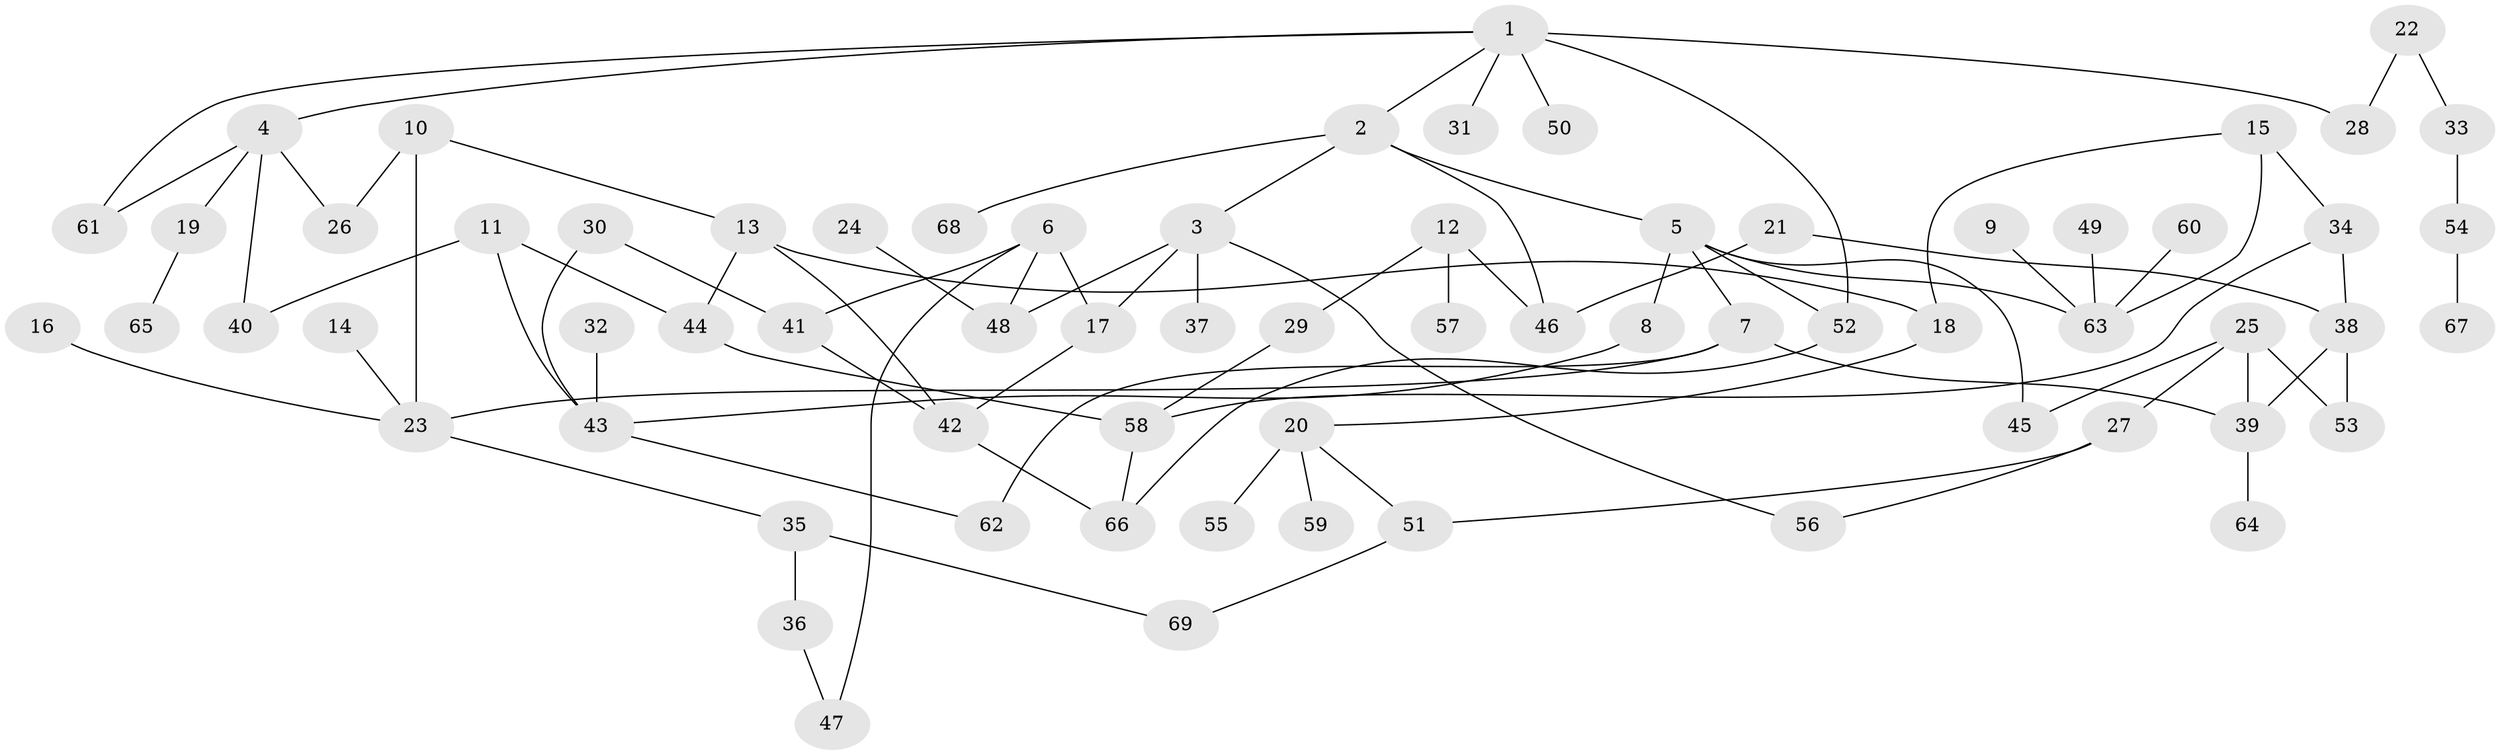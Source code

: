 // original degree distribution, {8: 0.01020408163265306, 5: 0.04081632653061224, 3: 0.1836734693877551, 4: 0.12244897959183673, 6: 0.04081632653061224, 2: 0.29591836734693877, 1: 0.30612244897959184}
// Generated by graph-tools (version 1.1) at 2025/36/03/04/25 23:36:12]
// undirected, 69 vertices, 91 edges
graph export_dot {
  node [color=gray90,style=filled];
  1;
  2;
  3;
  4;
  5;
  6;
  7;
  8;
  9;
  10;
  11;
  12;
  13;
  14;
  15;
  16;
  17;
  18;
  19;
  20;
  21;
  22;
  23;
  24;
  25;
  26;
  27;
  28;
  29;
  30;
  31;
  32;
  33;
  34;
  35;
  36;
  37;
  38;
  39;
  40;
  41;
  42;
  43;
  44;
  45;
  46;
  47;
  48;
  49;
  50;
  51;
  52;
  53;
  54;
  55;
  56;
  57;
  58;
  59;
  60;
  61;
  62;
  63;
  64;
  65;
  66;
  67;
  68;
  69;
  1 -- 2 [weight=1.0];
  1 -- 4 [weight=1.0];
  1 -- 28 [weight=1.0];
  1 -- 31 [weight=1.0];
  1 -- 50 [weight=2.0];
  1 -- 52 [weight=1.0];
  1 -- 61 [weight=1.0];
  2 -- 3 [weight=1.0];
  2 -- 5 [weight=1.0];
  2 -- 46 [weight=1.0];
  2 -- 68 [weight=1.0];
  3 -- 17 [weight=1.0];
  3 -- 37 [weight=1.0];
  3 -- 48 [weight=1.0];
  3 -- 56 [weight=1.0];
  4 -- 19 [weight=1.0];
  4 -- 26 [weight=1.0];
  4 -- 40 [weight=1.0];
  4 -- 61 [weight=1.0];
  5 -- 7 [weight=1.0];
  5 -- 8 [weight=1.0];
  5 -- 45 [weight=1.0];
  5 -- 52 [weight=1.0];
  5 -- 63 [weight=1.0];
  6 -- 17 [weight=1.0];
  6 -- 41 [weight=1.0];
  6 -- 47 [weight=1.0];
  6 -- 48 [weight=1.0];
  7 -- 23 [weight=1.0];
  7 -- 39 [weight=1.0];
  7 -- 62 [weight=1.0];
  8 -- 43 [weight=1.0];
  9 -- 63 [weight=1.0];
  10 -- 13 [weight=1.0];
  10 -- 23 [weight=1.0];
  10 -- 26 [weight=1.0];
  11 -- 40 [weight=1.0];
  11 -- 43 [weight=1.0];
  11 -- 44 [weight=1.0];
  12 -- 29 [weight=1.0];
  12 -- 46 [weight=1.0];
  12 -- 57 [weight=1.0];
  13 -- 18 [weight=1.0];
  13 -- 42 [weight=1.0];
  13 -- 44 [weight=1.0];
  14 -- 23 [weight=1.0];
  15 -- 18 [weight=1.0];
  15 -- 34 [weight=1.0];
  15 -- 63 [weight=1.0];
  16 -- 23 [weight=1.0];
  17 -- 42 [weight=1.0];
  18 -- 20 [weight=1.0];
  19 -- 65 [weight=1.0];
  20 -- 51 [weight=1.0];
  20 -- 55 [weight=1.0];
  20 -- 59 [weight=1.0];
  21 -- 38 [weight=1.0];
  21 -- 46 [weight=1.0];
  22 -- 28 [weight=1.0];
  22 -- 33 [weight=1.0];
  23 -- 35 [weight=1.0];
  24 -- 48 [weight=1.0];
  25 -- 27 [weight=1.0];
  25 -- 39 [weight=1.0];
  25 -- 45 [weight=1.0];
  25 -- 53 [weight=1.0];
  27 -- 51 [weight=1.0];
  27 -- 56 [weight=1.0];
  29 -- 58 [weight=1.0];
  30 -- 41 [weight=1.0];
  30 -- 43 [weight=1.0];
  32 -- 43 [weight=1.0];
  33 -- 54 [weight=1.0];
  34 -- 38 [weight=1.0];
  34 -- 58 [weight=1.0];
  35 -- 36 [weight=1.0];
  35 -- 69 [weight=1.0];
  36 -- 47 [weight=1.0];
  38 -- 39 [weight=1.0];
  38 -- 53 [weight=1.0];
  39 -- 64 [weight=1.0];
  41 -- 42 [weight=1.0];
  42 -- 66 [weight=1.0];
  43 -- 62 [weight=1.0];
  44 -- 58 [weight=1.0];
  49 -- 63 [weight=1.0];
  51 -- 69 [weight=1.0];
  52 -- 66 [weight=1.0];
  54 -- 67 [weight=1.0];
  58 -- 66 [weight=1.0];
  60 -- 63 [weight=1.0];
}
